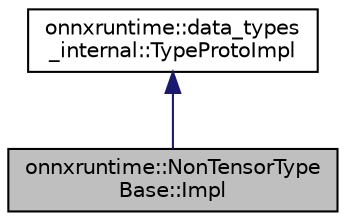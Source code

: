 digraph "onnxruntime::NonTensorTypeBase::Impl"
{
  edge [fontname="Helvetica",fontsize="10",labelfontname="Helvetica",labelfontsize="10"];
  node [fontname="Helvetica",fontsize="10",shape=record];
  Node0 [label="onnxruntime::NonTensorType\lBase::Impl",height=0.2,width=0.4,color="black", fillcolor="grey75", style="filled", fontcolor="black"];
  Node1 -> Node0 [dir="back",color="midnightblue",fontsize="10",style="solid",fontname="Helvetica"];
  Node1 [label="onnxruntime::data_types\l_internal::TypeProtoImpl",height=0.2,width=0.4,color="black", fillcolor="white", style="filled",URL="$structonnxruntime_1_1data__types__internal_1_1TypeProtoImpl.html"];
}
